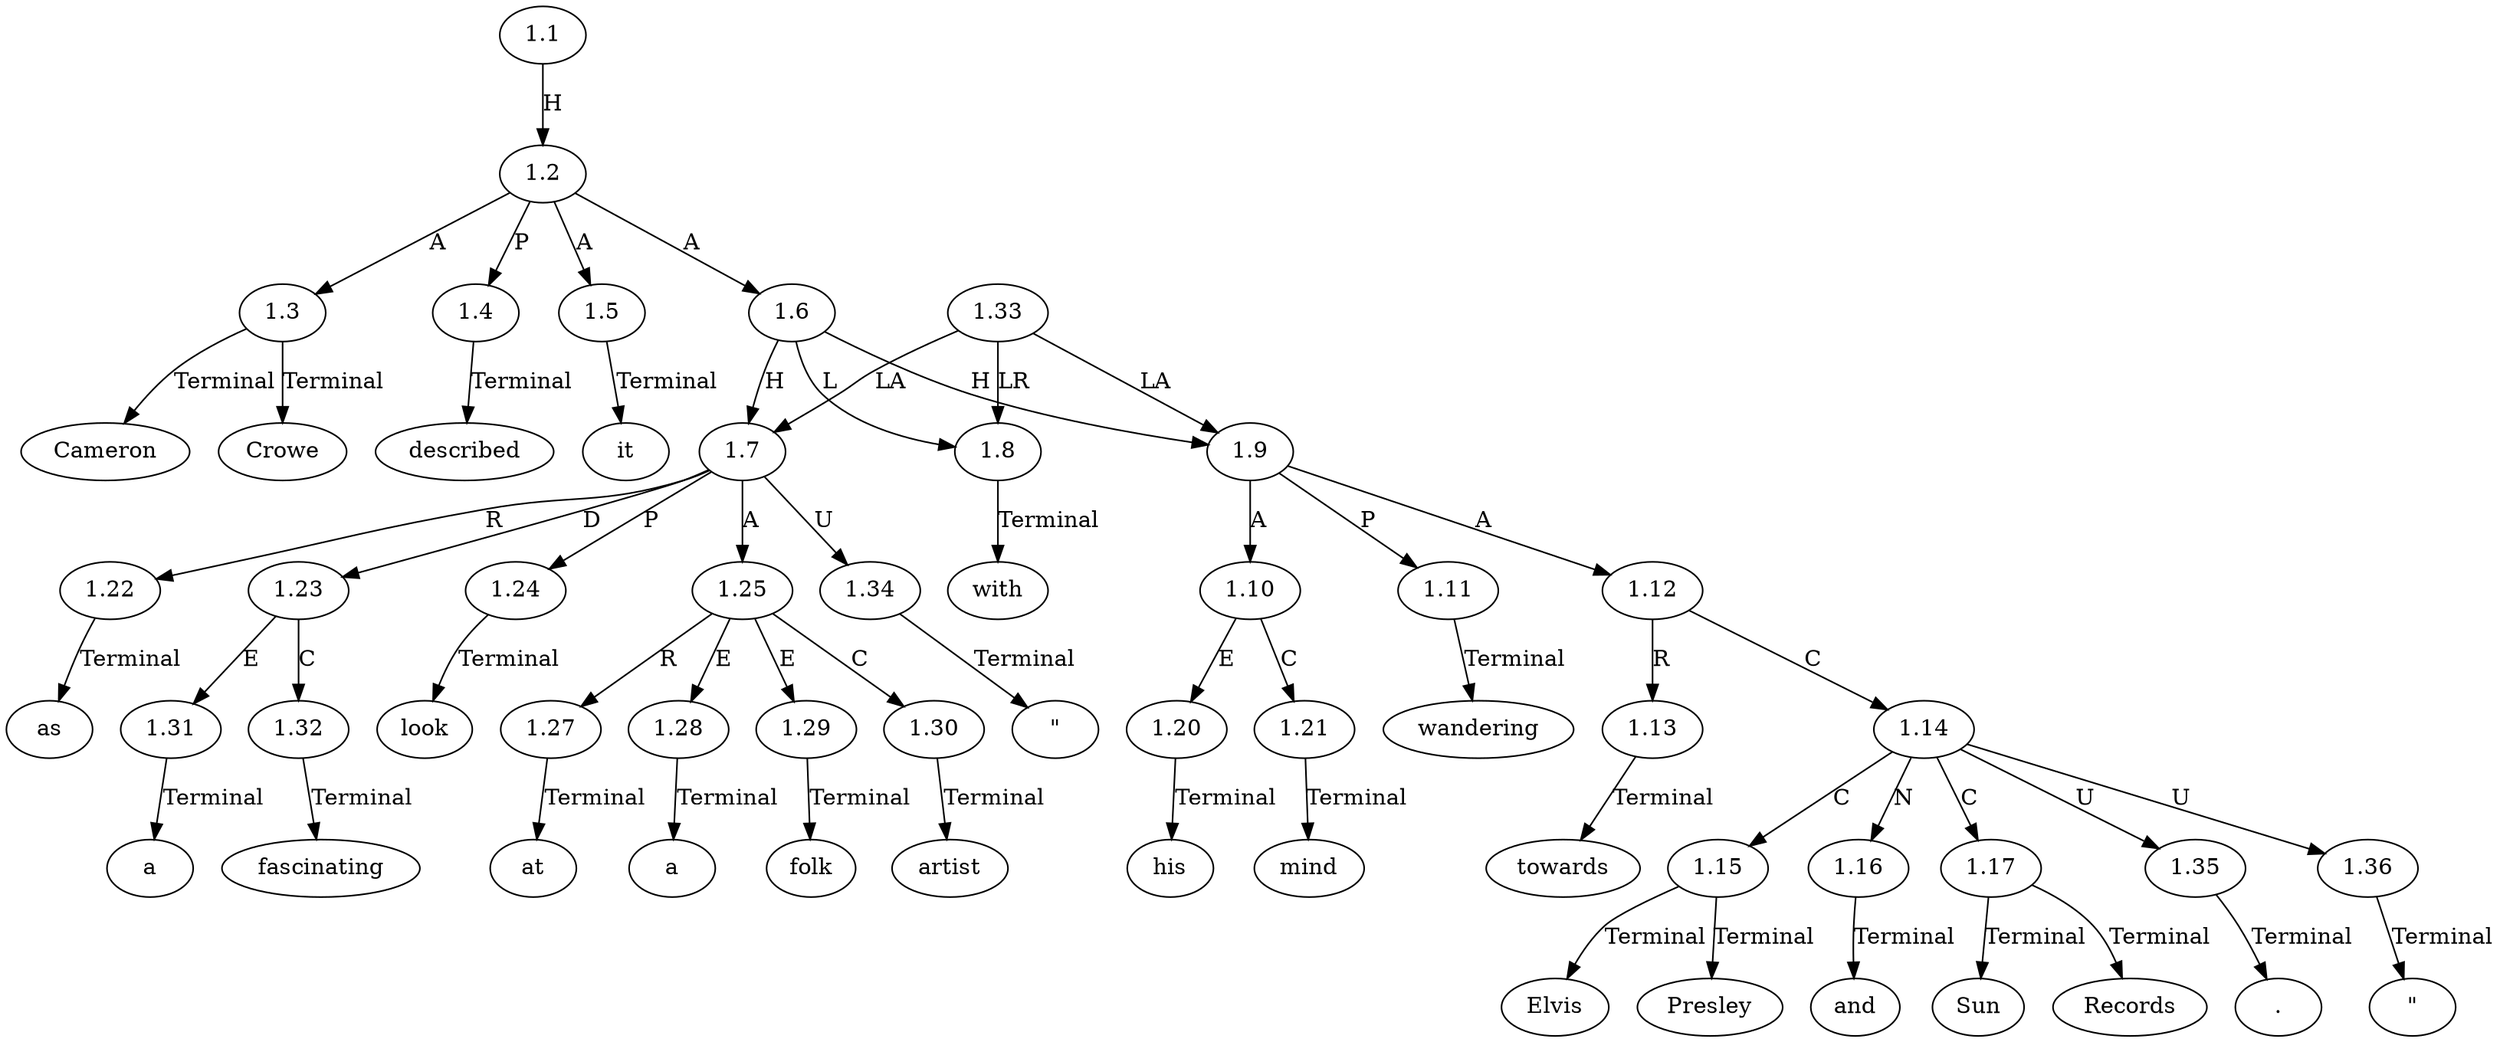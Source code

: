 // Graph
digraph {
	0.1 [label=Cameron ordering=out]
	0.10 [label=at ordering=out]
	0.11 [label=a ordering=out]
	0.12 [label=folk ordering=out]
	0.13 [label=artist ordering=out]
	0.14 [label=with ordering=out]
	0.15 [label=his ordering=out]
	0.16 [label=mind ordering=out]
	0.17 [label=wandering ordering=out]
	0.18 [label=towards ordering=out]
	0.19 [label=Elvis ordering=out]
	0.2 [label=Crowe ordering=out]
	0.20 [label=Presley ordering=out]
	0.21 [label=and ordering=out]
	0.22 [label=Sun ordering=out]
	0.23 [label=Records ordering=out]
	0.24 [label="." ordering=out]
	0.25 [label="\"" ordering=out]
	0.3 [label=described ordering=out]
	0.4 [label=it ordering=out]
	0.5 [label=as ordering=out]
	0.6 [label="\"" ordering=out]
	0.7 [label=a ordering=out]
	0.8 [label=fascinating ordering=out]
	0.9 [label=look ordering=out]
	1.1 [label=1.1 ordering=out]
	1.2 [label=1.2 ordering=out]
	1.3 [label=1.3 ordering=out]
	1.4 [label=1.4 ordering=out]
	1.5 [label=1.5 ordering=out]
	1.6 [label=1.6 ordering=out]
	1.7 [label=1.7 ordering=out]
	1.8 [label=1.8 ordering=out]
	1.9 [label=1.9 ordering=out]
	1.10 [label=1.10 ordering=out]
	1.11 [label=1.11 ordering=out]
	1.12 [label=1.12 ordering=out]
	1.13 [label=1.13 ordering=out]
	1.14 [label=1.14 ordering=out]
	1.15 [label=1.15 ordering=out]
	1.16 [label=1.16 ordering=out]
	1.17 [label=1.17 ordering=out]
	1.20 [label=1.20 ordering=out]
	1.21 [label=1.21 ordering=out]
	1.22 [label=1.22 ordering=out]
	1.23 [label=1.23 ordering=out]
	1.24 [label=1.24 ordering=out]
	1.25 [label=1.25 ordering=out]
	1.27 [label=1.27 ordering=out]
	1.28 [label=1.28 ordering=out]
	1.29 [label=1.29 ordering=out]
	1.30 [label=1.30 ordering=out]
	1.31 [label=1.31 ordering=out]
	1.32 [label=1.32 ordering=out]
	1.33 [label=1.33 ordering=out]
	1.34 [label=1.34 ordering=out]
	1.35 [label=1.35 ordering=out]
	1.36 [label=1.36 ordering=out]
	1.1 -> 1.2 [label=H ordering=out]
	1.2 -> 1.3 [label=A ordering=out]
	1.2 -> 1.4 [label=P ordering=out]
	1.2 -> 1.5 [label=A ordering=out]
	1.2 -> 1.6 [label=A ordering=out]
	1.3 -> 0.1 [label=Terminal ordering=out]
	1.3 -> 0.2 [label=Terminal ordering=out]
	1.4 -> 0.3 [label=Terminal ordering=out]
	1.5 -> 0.4 [label=Terminal ordering=out]
	1.6 -> 1.7 [label=H ordering=out]
	1.6 -> 1.8 [label=L ordering=out]
	1.6 -> 1.9 [label=H ordering=out]
	1.7 -> 1.22 [label=R ordering=out]
	1.7 -> 1.23 [label=D ordering=out]
	1.7 -> 1.24 [label=P ordering=out]
	1.7 -> 1.25 [label=A ordering=out]
	1.7 -> 1.34 [label=U ordering=out]
	1.8 -> 0.14 [label=Terminal ordering=out]
	1.9 -> 1.10 [label=A ordering=out]
	1.9 -> 1.11 [label=P ordering=out]
	1.9 -> 1.12 [label=A ordering=out]
	1.10 -> 1.20 [label=E ordering=out]
	1.10 -> 1.21 [label=C ordering=out]
	1.11 -> 0.17 [label=Terminal ordering=out]
	1.12 -> 1.13 [label=R ordering=out]
	1.12 -> 1.14 [label=C ordering=out]
	1.13 -> 0.18 [label=Terminal ordering=out]
	1.14 -> 1.15 [label=C ordering=out]
	1.14 -> 1.16 [label=N ordering=out]
	1.14 -> 1.17 [label=C ordering=out]
	1.14 -> 1.35 [label=U ordering=out]
	1.14 -> 1.36 [label=U ordering=out]
	1.15 -> 0.19 [label=Terminal ordering=out]
	1.15 -> 0.20 [label=Terminal ordering=out]
	1.16 -> 0.21 [label=Terminal ordering=out]
	1.17 -> 0.22 [label=Terminal ordering=out]
	1.17 -> 0.23 [label=Terminal ordering=out]
	1.20 -> 0.15 [label=Terminal ordering=out]
	1.21 -> 0.16 [label=Terminal ordering=out]
	1.22 -> 0.5 [label=Terminal ordering=out]
	1.23 -> 1.31 [label=E ordering=out]
	1.23 -> 1.32 [label=C ordering=out]
	1.24 -> 0.9 [label=Terminal ordering=out]
	1.25 -> 1.27 [label=R ordering=out]
	1.25 -> 1.28 [label=E ordering=out]
	1.25 -> 1.29 [label=E ordering=out]
	1.25 -> 1.30 [label=C ordering=out]
	1.27 -> 0.10 [label=Terminal ordering=out]
	1.28 -> 0.11 [label=Terminal ordering=out]
	1.29 -> 0.12 [label=Terminal ordering=out]
	1.30 -> 0.13 [label=Terminal ordering=out]
	1.31 -> 0.7 [label=Terminal ordering=out]
	1.32 -> 0.8 [label=Terminal ordering=out]
	1.33 -> 1.7 [label=LA ordering=out]
	1.33 -> 1.8 [label=LR ordering=out]
	1.33 -> 1.9 [label=LA ordering=out]
	1.34 -> 0.6 [label=Terminal ordering=out]
	1.35 -> 0.24 [label=Terminal ordering=out]
	1.36 -> 0.25 [label=Terminal ordering=out]
}
